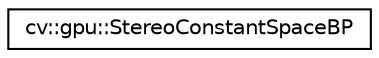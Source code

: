 digraph "Graphical Class Hierarchy"
{
 // LATEX_PDF_SIZE
  edge [fontname="Helvetica",fontsize="10",labelfontname="Helvetica",labelfontsize="10"];
  node [fontname="Helvetica",fontsize="10",shape=record];
  rankdir="LR";
  Node0 [label="cv::gpu::StereoConstantSpaceBP",height=0.2,width=0.4,color="black", fillcolor="white", style="filled",URL="$classcv_1_1gpu_1_1_stereo_constant_space_b_p.html",tooltip=" "];
}
